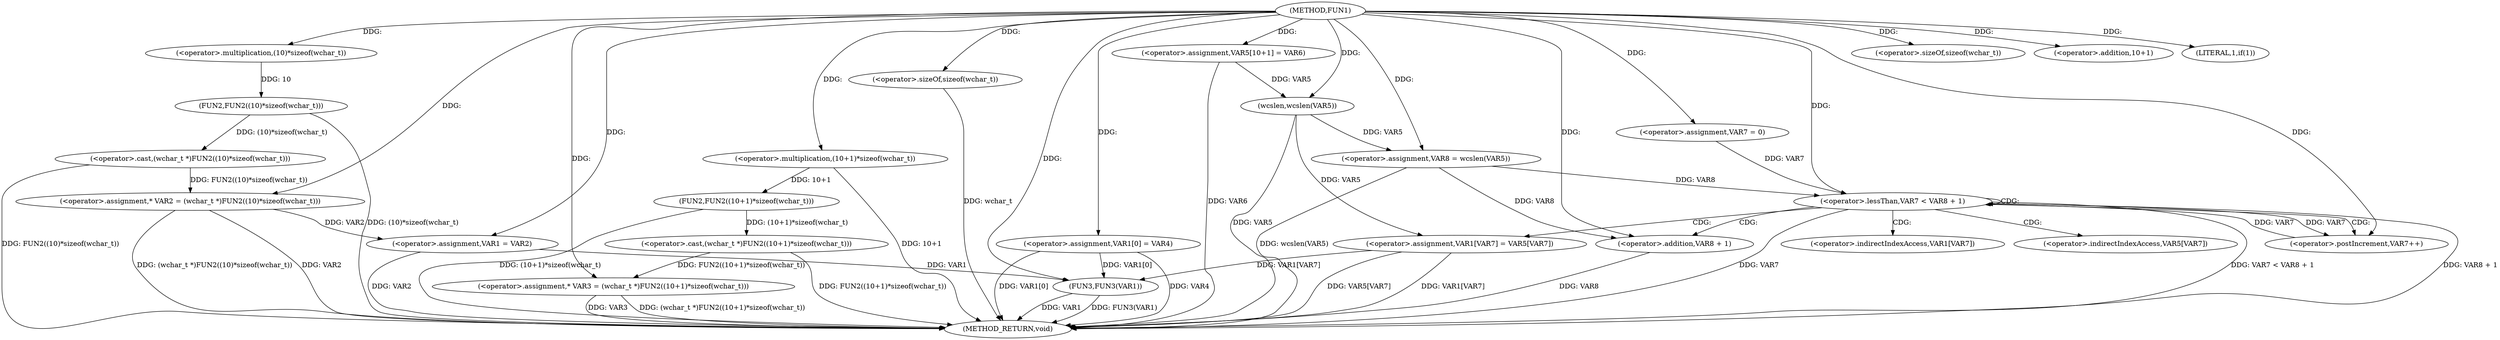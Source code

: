 digraph FUN1 {  
"1000100" [label = "(METHOD,FUN1)" ]
"1000168" [label = "(METHOD_RETURN,void)" ]
"1000104" [label = "(<operator>.assignment,* VAR2 = (wchar_t *)FUN2((10)*sizeof(wchar_t)))" ]
"1000106" [label = "(<operator>.cast,(wchar_t *)FUN2((10)*sizeof(wchar_t)))" ]
"1000108" [label = "(FUN2,FUN2((10)*sizeof(wchar_t)))" ]
"1000109" [label = "(<operator>.multiplication,(10)*sizeof(wchar_t))" ]
"1000111" [label = "(<operator>.sizeOf,sizeof(wchar_t))" ]
"1000114" [label = "(<operator>.assignment,* VAR3 = (wchar_t *)FUN2((10+1)*sizeof(wchar_t)))" ]
"1000116" [label = "(<operator>.cast,(wchar_t *)FUN2((10+1)*sizeof(wchar_t)))" ]
"1000118" [label = "(FUN2,FUN2((10+1)*sizeof(wchar_t)))" ]
"1000119" [label = "(<operator>.multiplication,(10+1)*sizeof(wchar_t))" ]
"1000120" [label = "(<operator>.addition,10+1)" ]
"1000123" [label = "(<operator>.sizeOf,sizeof(wchar_t))" ]
"1000126" [label = "(LITERAL,1,if(1))" ]
"1000128" [label = "(<operator>.assignment,VAR1 = VAR2)" ]
"1000131" [label = "(<operator>.assignment,VAR1[0] = VAR4)" ]
"1000138" [label = "(<operator>.assignment,VAR5[10+1] = VAR6)" ]
"1000143" [label = "(<operator>.assignment,VAR8 = wcslen(VAR5))" ]
"1000145" [label = "(wcslen,wcslen(VAR5))" ]
"1000148" [label = "(<operator>.assignment,VAR7 = 0)" ]
"1000151" [label = "(<operator>.lessThan,VAR7 < VAR8 + 1)" ]
"1000153" [label = "(<operator>.addition,VAR8 + 1)" ]
"1000156" [label = "(<operator>.postIncrement,VAR7++)" ]
"1000159" [label = "(<operator>.assignment,VAR1[VAR7] = VAR5[VAR7])" ]
"1000166" [label = "(FUN3,FUN3(VAR1))" ]
"1000160" [label = "(<operator>.indirectIndexAccess,VAR1[VAR7])" ]
"1000163" [label = "(<operator>.indirectIndexAccess,VAR5[VAR7])" ]
  "1000128" -> "1000168"  [ label = "DDG: VAR2"] 
  "1000106" -> "1000168"  [ label = "DDG: FUN2((10)*sizeof(wchar_t))"] 
  "1000151" -> "1000168"  [ label = "DDG: VAR7 < VAR8 + 1"] 
  "1000104" -> "1000168"  [ label = "DDG: VAR2"] 
  "1000166" -> "1000168"  [ label = "DDG: VAR1"] 
  "1000114" -> "1000168"  [ label = "DDG: VAR3"] 
  "1000151" -> "1000168"  [ label = "DDG: VAR8 + 1"] 
  "1000116" -> "1000168"  [ label = "DDG: FUN2((10+1)*sizeof(wchar_t))"] 
  "1000153" -> "1000168"  [ label = "DDG: VAR8"] 
  "1000118" -> "1000168"  [ label = "DDG: (10+1)*sizeof(wchar_t)"] 
  "1000114" -> "1000168"  [ label = "DDG: (wchar_t *)FUN2((10+1)*sizeof(wchar_t))"] 
  "1000159" -> "1000168"  [ label = "DDG: VAR1[VAR7]"] 
  "1000131" -> "1000168"  [ label = "DDG: VAR1[0]"] 
  "1000166" -> "1000168"  [ label = "DDG: FUN3(VAR1)"] 
  "1000138" -> "1000168"  [ label = "DDG: VAR6"] 
  "1000151" -> "1000168"  [ label = "DDG: VAR7"] 
  "1000131" -> "1000168"  [ label = "DDG: VAR4"] 
  "1000119" -> "1000168"  [ label = "DDG: 10+1"] 
  "1000143" -> "1000168"  [ label = "DDG: wcslen(VAR5)"] 
  "1000159" -> "1000168"  [ label = "DDG: VAR5[VAR7]"] 
  "1000145" -> "1000168"  [ label = "DDG: VAR5"] 
  "1000104" -> "1000168"  [ label = "DDG: (wchar_t *)FUN2((10)*sizeof(wchar_t))"] 
  "1000108" -> "1000168"  [ label = "DDG: (10)*sizeof(wchar_t)"] 
  "1000123" -> "1000168"  [ label = "DDG: wchar_t"] 
  "1000106" -> "1000104"  [ label = "DDG: FUN2((10)*sizeof(wchar_t))"] 
  "1000100" -> "1000104"  [ label = "DDG: "] 
  "1000108" -> "1000106"  [ label = "DDG: (10)*sizeof(wchar_t)"] 
  "1000109" -> "1000108"  [ label = "DDG: 10"] 
  "1000100" -> "1000109"  [ label = "DDG: "] 
  "1000100" -> "1000111"  [ label = "DDG: "] 
  "1000116" -> "1000114"  [ label = "DDG: FUN2((10+1)*sizeof(wchar_t))"] 
  "1000100" -> "1000114"  [ label = "DDG: "] 
  "1000118" -> "1000116"  [ label = "DDG: (10+1)*sizeof(wchar_t)"] 
  "1000119" -> "1000118"  [ label = "DDG: 10+1"] 
  "1000100" -> "1000119"  [ label = "DDG: "] 
  "1000100" -> "1000120"  [ label = "DDG: "] 
  "1000100" -> "1000123"  [ label = "DDG: "] 
  "1000100" -> "1000126"  [ label = "DDG: "] 
  "1000104" -> "1000128"  [ label = "DDG: VAR2"] 
  "1000100" -> "1000128"  [ label = "DDG: "] 
  "1000100" -> "1000131"  [ label = "DDG: "] 
  "1000100" -> "1000138"  [ label = "DDG: "] 
  "1000145" -> "1000143"  [ label = "DDG: VAR5"] 
  "1000100" -> "1000143"  [ label = "DDG: "] 
  "1000138" -> "1000145"  [ label = "DDG: VAR5"] 
  "1000100" -> "1000145"  [ label = "DDG: "] 
  "1000100" -> "1000148"  [ label = "DDG: "] 
  "1000156" -> "1000151"  [ label = "DDG: VAR7"] 
  "1000148" -> "1000151"  [ label = "DDG: VAR7"] 
  "1000100" -> "1000151"  [ label = "DDG: "] 
  "1000143" -> "1000151"  [ label = "DDG: VAR8"] 
  "1000143" -> "1000153"  [ label = "DDG: VAR8"] 
  "1000100" -> "1000153"  [ label = "DDG: "] 
  "1000151" -> "1000156"  [ label = "DDG: VAR7"] 
  "1000100" -> "1000156"  [ label = "DDG: "] 
  "1000145" -> "1000159"  [ label = "DDG: VAR5"] 
  "1000159" -> "1000166"  [ label = "DDG: VAR1[VAR7]"] 
  "1000131" -> "1000166"  [ label = "DDG: VAR1[0]"] 
  "1000128" -> "1000166"  [ label = "DDG: VAR1"] 
  "1000100" -> "1000166"  [ label = "DDG: "] 
  "1000151" -> "1000163"  [ label = "CDG: "] 
  "1000151" -> "1000156"  [ label = "CDG: "] 
  "1000151" -> "1000151"  [ label = "CDG: "] 
  "1000151" -> "1000160"  [ label = "CDG: "] 
  "1000151" -> "1000153"  [ label = "CDG: "] 
  "1000151" -> "1000159"  [ label = "CDG: "] 
}
